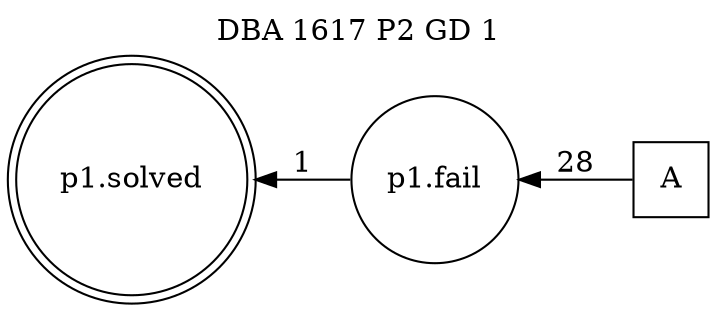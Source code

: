 digraph DBA_1617_P2_GD_1_GOOD {
labelloc="tl"
label= " DBA 1617 P2 GD 1 "
rankdir="RL";
graph [ size=" 10 , 10 !"]

"A" [shape="square" label="A"]
"p1.fail" [shape="circle" label="p1.fail"]
"p1.solved" [shape="doublecircle" label="p1.solved"]
"A" -> "p1.fail" [ label=28]
"p1.fail" -> "p1.solved" [ label=1]
}
